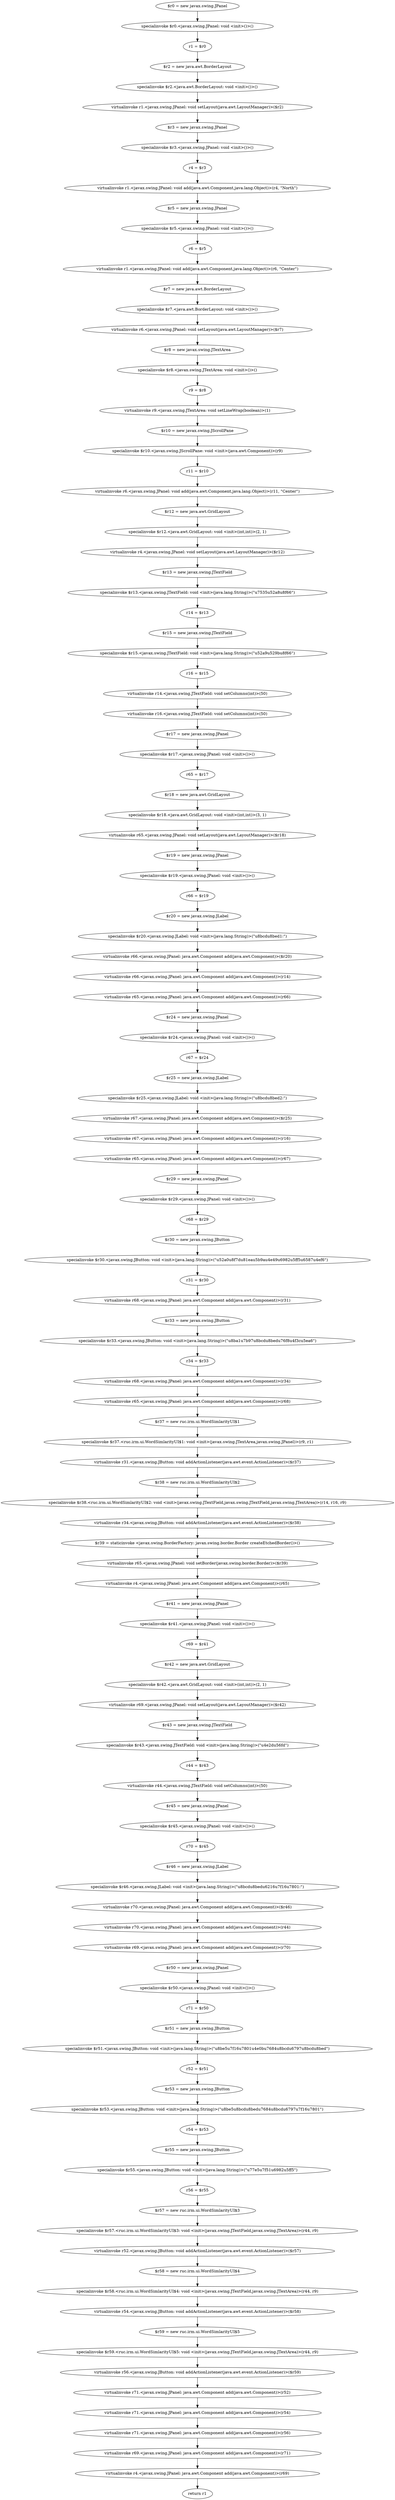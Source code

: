 digraph "unitGraph" {
    "$r0 = new javax.swing.JPanel"
    "specialinvoke $r0.<javax.swing.JPanel: void <init>()>()"
    "r1 = $r0"
    "$r2 = new java.awt.BorderLayout"
    "specialinvoke $r2.<java.awt.BorderLayout: void <init>()>()"
    "virtualinvoke r1.<javax.swing.JPanel: void setLayout(java.awt.LayoutManager)>($r2)"
    "$r3 = new javax.swing.JPanel"
    "specialinvoke $r3.<javax.swing.JPanel: void <init>()>()"
    "r4 = $r3"
    "virtualinvoke r1.<javax.swing.JPanel: void add(java.awt.Component,java.lang.Object)>(r4, \"North\")"
    "$r5 = new javax.swing.JPanel"
    "specialinvoke $r5.<javax.swing.JPanel: void <init>()>()"
    "r6 = $r5"
    "virtualinvoke r1.<javax.swing.JPanel: void add(java.awt.Component,java.lang.Object)>(r6, \"Center\")"
    "$r7 = new java.awt.BorderLayout"
    "specialinvoke $r7.<java.awt.BorderLayout: void <init>()>()"
    "virtualinvoke r6.<javax.swing.JPanel: void setLayout(java.awt.LayoutManager)>($r7)"
    "$r8 = new javax.swing.JTextArea"
    "specialinvoke $r8.<javax.swing.JTextArea: void <init>()>()"
    "r9 = $r8"
    "virtualinvoke r9.<javax.swing.JTextArea: void setLineWrap(boolean)>(1)"
    "$r10 = new javax.swing.JScrollPane"
    "specialinvoke $r10.<javax.swing.JScrollPane: void <init>(java.awt.Component)>(r9)"
    "r11 = $r10"
    "virtualinvoke r6.<javax.swing.JPanel: void add(java.awt.Component,java.lang.Object)>(r11, \"Center\")"
    "$r12 = new java.awt.GridLayout"
    "specialinvoke $r12.<java.awt.GridLayout: void <init>(int,int)>(2, 1)"
    "virtualinvoke r4.<javax.swing.JPanel: void setLayout(java.awt.LayoutManager)>($r12)"
    "$r13 = new javax.swing.JTextField"
    "specialinvoke $r13.<javax.swing.JTextField: void <init>(java.lang.String)>(\"\u7535\u52a8\u8f66\")"
    "r14 = $r13"
    "$r15 = new javax.swing.JTextField"
    "specialinvoke $r15.<javax.swing.JTextField: void <init>(java.lang.String)>(\"\u52a9\u529b\u8f66\")"
    "r16 = $r15"
    "virtualinvoke r14.<javax.swing.JTextField: void setColumns(int)>(50)"
    "virtualinvoke r16.<javax.swing.JTextField: void setColumns(int)>(50)"
    "$r17 = new javax.swing.JPanel"
    "specialinvoke $r17.<javax.swing.JPanel: void <init>()>()"
    "r65 = $r17"
    "$r18 = new java.awt.GridLayout"
    "specialinvoke $r18.<java.awt.GridLayout: void <init>(int,int)>(3, 1)"
    "virtualinvoke r65.<javax.swing.JPanel: void setLayout(java.awt.LayoutManager)>($r18)"
    "$r19 = new javax.swing.JPanel"
    "specialinvoke $r19.<javax.swing.JPanel: void <init>()>()"
    "r66 = $r19"
    "$r20 = new javax.swing.JLabel"
    "specialinvoke $r20.<javax.swing.JLabel: void <init>(java.lang.String)>(\"\u8bcd\u8bed1:\")"
    "virtualinvoke r66.<javax.swing.JPanel: java.awt.Component add(java.awt.Component)>($r20)"
    "virtualinvoke r66.<javax.swing.JPanel: java.awt.Component add(java.awt.Component)>(r14)"
    "virtualinvoke r65.<javax.swing.JPanel: java.awt.Component add(java.awt.Component)>(r66)"
    "$r24 = new javax.swing.JPanel"
    "specialinvoke $r24.<javax.swing.JPanel: void <init>()>()"
    "r67 = $r24"
    "$r25 = new javax.swing.JLabel"
    "specialinvoke $r25.<javax.swing.JLabel: void <init>(java.lang.String)>(\"\u8bcd\u8bed2:\")"
    "virtualinvoke r67.<javax.swing.JPanel: java.awt.Component add(java.awt.Component)>($r25)"
    "virtualinvoke r67.<javax.swing.JPanel: java.awt.Component add(java.awt.Component)>(r16)"
    "virtualinvoke r65.<javax.swing.JPanel: java.awt.Component add(java.awt.Component)>(r67)"
    "$r29 = new javax.swing.JPanel"
    "specialinvoke $r29.<javax.swing.JPanel: void <init>()>()"
    "r68 = $r29"
    "$r30 = new javax.swing.JButton"
    "specialinvoke $r30.<javax.swing.JButton: void <init>(java.lang.String)>(\"\u52a0\u8f7d\u81ea\u5b9a\u4e49\u6982\u5ff5\u6587\u4ef6\")"
    "r31 = $r30"
    "virtualinvoke r68.<javax.swing.JPanel: java.awt.Component add(java.awt.Component)>(r31)"
    "$r33 = new javax.swing.JButton"
    "specialinvoke $r33.<javax.swing.JButton: void <init>(java.lang.String)>(\"\u8ba1\u7b97\u8bcd\u8bed\u76f8\u4f3c\u5ea6\")"
    "r34 = $r33"
    "virtualinvoke r68.<javax.swing.JPanel: java.awt.Component add(java.awt.Component)>(r34)"
    "virtualinvoke r65.<javax.swing.JPanel: java.awt.Component add(java.awt.Component)>(r68)"
    "$r37 = new ruc.irm.ui.WordSimlarityUI$1"
    "specialinvoke $r37.<ruc.irm.ui.WordSimlarityUI$1: void <init>(javax.swing.JTextArea,javax.swing.JPanel)>(r9, r1)"
    "virtualinvoke r31.<javax.swing.JButton: void addActionListener(java.awt.event.ActionListener)>($r37)"
    "$r38 = new ruc.irm.ui.WordSimlarityUI$2"
    "specialinvoke $r38.<ruc.irm.ui.WordSimlarityUI$2: void <init>(javax.swing.JTextField,javax.swing.JTextField,javax.swing.JTextArea)>(r14, r16, r9)"
    "virtualinvoke r34.<javax.swing.JButton: void addActionListener(java.awt.event.ActionListener)>($r38)"
    "$r39 = staticinvoke <javax.swing.BorderFactory: javax.swing.border.Border createEtchedBorder()>()"
    "virtualinvoke r65.<javax.swing.JPanel: void setBorder(javax.swing.border.Border)>($r39)"
    "virtualinvoke r4.<javax.swing.JPanel: java.awt.Component add(java.awt.Component)>(r65)"
    "$r41 = new javax.swing.JPanel"
    "specialinvoke $r41.<javax.swing.JPanel: void <init>()>()"
    "r69 = $r41"
    "$r42 = new java.awt.GridLayout"
    "specialinvoke $r42.<java.awt.GridLayout: void <init>(int,int)>(2, 1)"
    "virtualinvoke r69.<javax.swing.JPanel: void setLayout(java.awt.LayoutManager)>($r42)"
    "$r43 = new javax.swing.JTextField"
    "specialinvoke $r43.<javax.swing.JTextField: void <init>(java.lang.String)>(\"\u4e2d\u56fd\")"
    "r44 = $r43"
    "virtualinvoke r44.<javax.swing.JTextField: void setColumns(int)>(50)"
    "$r45 = new javax.swing.JPanel"
    "specialinvoke $r45.<javax.swing.JPanel: void <init>()>()"
    "r70 = $r45"
    "$r46 = new javax.swing.JLabel"
    "specialinvoke $r46.<javax.swing.JLabel: void <init>(java.lang.String)>(\"\u8bcd\u8bed\u6216\u7f16\u7801:\")"
    "virtualinvoke r70.<javax.swing.JPanel: java.awt.Component add(java.awt.Component)>($r46)"
    "virtualinvoke r70.<javax.swing.JPanel: java.awt.Component add(java.awt.Component)>(r44)"
    "virtualinvoke r69.<javax.swing.JPanel: java.awt.Component add(java.awt.Component)>(r70)"
    "$r50 = new javax.swing.JPanel"
    "specialinvoke $r50.<javax.swing.JPanel: void <init>()>()"
    "r71 = $r50"
    "$r51 = new javax.swing.JButton"
    "specialinvoke $r51.<javax.swing.JButton: void <init>(java.lang.String)>(\"\u8be5\u7f16\u7801\u4e0b\u7684\u8bcd\u6797\u8bcd\u8bed\")"
    "r52 = $r51"
    "$r53 = new javax.swing.JButton"
    "specialinvoke $r53.<javax.swing.JButton: void <init>(java.lang.String)>(\"\u8be5\u8bcd\u8bed\u7684\u8bcd\u6797\u7f16\u7801\")"
    "r54 = $r53"
    "$r55 = new javax.swing.JButton"
    "specialinvoke $r55.<javax.swing.JButton: void <init>(java.lang.String)>(\"\u77e5\u7f51\u6982\u5ff5\")"
    "r56 = $r55"
    "$r57 = new ruc.irm.ui.WordSimlarityUI$3"
    "specialinvoke $r57.<ruc.irm.ui.WordSimlarityUI$3: void <init>(javax.swing.JTextField,javax.swing.JTextArea)>(r44, r9)"
    "virtualinvoke r52.<javax.swing.JButton: void addActionListener(java.awt.event.ActionListener)>($r57)"
    "$r58 = new ruc.irm.ui.WordSimlarityUI$4"
    "specialinvoke $r58.<ruc.irm.ui.WordSimlarityUI$4: void <init>(javax.swing.JTextField,javax.swing.JTextArea)>(r44, r9)"
    "virtualinvoke r54.<javax.swing.JButton: void addActionListener(java.awt.event.ActionListener)>($r58)"
    "$r59 = new ruc.irm.ui.WordSimlarityUI$5"
    "specialinvoke $r59.<ruc.irm.ui.WordSimlarityUI$5: void <init>(javax.swing.JTextField,javax.swing.JTextArea)>(r44, r9)"
    "virtualinvoke r56.<javax.swing.JButton: void addActionListener(java.awt.event.ActionListener)>($r59)"
    "virtualinvoke r71.<javax.swing.JPanel: java.awt.Component add(java.awt.Component)>(r52)"
    "virtualinvoke r71.<javax.swing.JPanel: java.awt.Component add(java.awt.Component)>(r54)"
    "virtualinvoke r71.<javax.swing.JPanel: java.awt.Component add(java.awt.Component)>(r56)"
    "virtualinvoke r69.<javax.swing.JPanel: java.awt.Component add(java.awt.Component)>(r71)"
    "virtualinvoke r4.<javax.swing.JPanel: java.awt.Component add(java.awt.Component)>(r69)"
    "return r1"
    "$r0 = new javax.swing.JPanel"->"specialinvoke $r0.<javax.swing.JPanel: void <init>()>()";
    "specialinvoke $r0.<javax.swing.JPanel: void <init>()>()"->"r1 = $r0";
    "r1 = $r0"->"$r2 = new java.awt.BorderLayout";
    "$r2 = new java.awt.BorderLayout"->"specialinvoke $r2.<java.awt.BorderLayout: void <init>()>()";
    "specialinvoke $r2.<java.awt.BorderLayout: void <init>()>()"->"virtualinvoke r1.<javax.swing.JPanel: void setLayout(java.awt.LayoutManager)>($r2)";
    "virtualinvoke r1.<javax.swing.JPanel: void setLayout(java.awt.LayoutManager)>($r2)"->"$r3 = new javax.swing.JPanel";
    "$r3 = new javax.swing.JPanel"->"specialinvoke $r3.<javax.swing.JPanel: void <init>()>()";
    "specialinvoke $r3.<javax.swing.JPanel: void <init>()>()"->"r4 = $r3";
    "r4 = $r3"->"virtualinvoke r1.<javax.swing.JPanel: void add(java.awt.Component,java.lang.Object)>(r4, \"North\")";
    "virtualinvoke r1.<javax.swing.JPanel: void add(java.awt.Component,java.lang.Object)>(r4, \"North\")"->"$r5 = new javax.swing.JPanel";
    "$r5 = new javax.swing.JPanel"->"specialinvoke $r5.<javax.swing.JPanel: void <init>()>()";
    "specialinvoke $r5.<javax.swing.JPanel: void <init>()>()"->"r6 = $r5";
    "r6 = $r5"->"virtualinvoke r1.<javax.swing.JPanel: void add(java.awt.Component,java.lang.Object)>(r6, \"Center\")";
    "virtualinvoke r1.<javax.swing.JPanel: void add(java.awt.Component,java.lang.Object)>(r6, \"Center\")"->"$r7 = new java.awt.BorderLayout";
    "$r7 = new java.awt.BorderLayout"->"specialinvoke $r7.<java.awt.BorderLayout: void <init>()>()";
    "specialinvoke $r7.<java.awt.BorderLayout: void <init>()>()"->"virtualinvoke r6.<javax.swing.JPanel: void setLayout(java.awt.LayoutManager)>($r7)";
    "virtualinvoke r6.<javax.swing.JPanel: void setLayout(java.awt.LayoutManager)>($r7)"->"$r8 = new javax.swing.JTextArea";
    "$r8 = new javax.swing.JTextArea"->"specialinvoke $r8.<javax.swing.JTextArea: void <init>()>()";
    "specialinvoke $r8.<javax.swing.JTextArea: void <init>()>()"->"r9 = $r8";
    "r9 = $r8"->"virtualinvoke r9.<javax.swing.JTextArea: void setLineWrap(boolean)>(1)";
    "virtualinvoke r9.<javax.swing.JTextArea: void setLineWrap(boolean)>(1)"->"$r10 = new javax.swing.JScrollPane";
    "$r10 = new javax.swing.JScrollPane"->"specialinvoke $r10.<javax.swing.JScrollPane: void <init>(java.awt.Component)>(r9)";
    "specialinvoke $r10.<javax.swing.JScrollPane: void <init>(java.awt.Component)>(r9)"->"r11 = $r10";
    "r11 = $r10"->"virtualinvoke r6.<javax.swing.JPanel: void add(java.awt.Component,java.lang.Object)>(r11, \"Center\")";
    "virtualinvoke r6.<javax.swing.JPanel: void add(java.awt.Component,java.lang.Object)>(r11, \"Center\")"->"$r12 = new java.awt.GridLayout";
    "$r12 = new java.awt.GridLayout"->"specialinvoke $r12.<java.awt.GridLayout: void <init>(int,int)>(2, 1)";
    "specialinvoke $r12.<java.awt.GridLayout: void <init>(int,int)>(2, 1)"->"virtualinvoke r4.<javax.swing.JPanel: void setLayout(java.awt.LayoutManager)>($r12)";
    "virtualinvoke r4.<javax.swing.JPanel: void setLayout(java.awt.LayoutManager)>($r12)"->"$r13 = new javax.swing.JTextField";
    "$r13 = new javax.swing.JTextField"->"specialinvoke $r13.<javax.swing.JTextField: void <init>(java.lang.String)>(\"\u7535\u52a8\u8f66\")";
    "specialinvoke $r13.<javax.swing.JTextField: void <init>(java.lang.String)>(\"\u7535\u52a8\u8f66\")"->"r14 = $r13";
    "r14 = $r13"->"$r15 = new javax.swing.JTextField";
    "$r15 = new javax.swing.JTextField"->"specialinvoke $r15.<javax.swing.JTextField: void <init>(java.lang.String)>(\"\u52a9\u529b\u8f66\")";
    "specialinvoke $r15.<javax.swing.JTextField: void <init>(java.lang.String)>(\"\u52a9\u529b\u8f66\")"->"r16 = $r15";
    "r16 = $r15"->"virtualinvoke r14.<javax.swing.JTextField: void setColumns(int)>(50)";
    "virtualinvoke r14.<javax.swing.JTextField: void setColumns(int)>(50)"->"virtualinvoke r16.<javax.swing.JTextField: void setColumns(int)>(50)";
    "virtualinvoke r16.<javax.swing.JTextField: void setColumns(int)>(50)"->"$r17 = new javax.swing.JPanel";
    "$r17 = new javax.swing.JPanel"->"specialinvoke $r17.<javax.swing.JPanel: void <init>()>()";
    "specialinvoke $r17.<javax.swing.JPanel: void <init>()>()"->"r65 = $r17";
    "r65 = $r17"->"$r18 = new java.awt.GridLayout";
    "$r18 = new java.awt.GridLayout"->"specialinvoke $r18.<java.awt.GridLayout: void <init>(int,int)>(3, 1)";
    "specialinvoke $r18.<java.awt.GridLayout: void <init>(int,int)>(3, 1)"->"virtualinvoke r65.<javax.swing.JPanel: void setLayout(java.awt.LayoutManager)>($r18)";
    "virtualinvoke r65.<javax.swing.JPanel: void setLayout(java.awt.LayoutManager)>($r18)"->"$r19 = new javax.swing.JPanel";
    "$r19 = new javax.swing.JPanel"->"specialinvoke $r19.<javax.swing.JPanel: void <init>()>()";
    "specialinvoke $r19.<javax.swing.JPanel: void <init>()>()"->"r66 = $r19";
    "r66 = $r19"->"$r20 = new javax.swing.JLabel";
    "$r20 = new javax.swing.JLabel"->"specialinvoke $r20.<javax.swing.JLabel: void <init>(java.lang.String)>(\"\u8bcd\u8bed1:\")";
    "specialinvoke $r20.<javax.swing.JLabel: void <init>(java.lang.String)>(\"\u8bcd\u8bed1:\")"->"virtualinvoke r66.<javax.swing.JPanel: java.awt.Component add(java.awt.Component)>($r20)";
    "virtualinvoke r66.<javax.swing.JPanel: java.awt.Component add(java.awt.Component)>($r20)"->"virtualinvoke r66.<javax.swing.JPanel: java.awt.Component add(java.awt.Component)>(r14)";
    "virtualinvoke r66.<javax.swing.JPanel: java.awt.Component add(java.awt.Component)>(r14)"->"virtualinvoke r65.<javax.swing.JPanel: java.awt.Component add(java.awt.Component)>(r66)";
    "virtualinvoke r65.<javax.swing.JPanel: java.awt.Component add(java.awt.Component)>(r66)"->"$r24 = new javax.swing.JPanel";
    "$r24 = new javax.swing.JPanel"->"specialinvoke $r24.<javax.swing.JPanel: void <init>()>()";
    "specialinvoke $r24.<javax.swing.JPanel: void <init>()>()"->"r67 = $r24";
    "r67 = $r24"->"$r25 = new javax.swing.JLabel";
    "$r25 = new javax.swing.JLabel"->"specialinvoke $r25.<javax.swing.JLabel: void <init>(java.lang.String)>(\"\u8bcd\u8bed2:\")";
    "specialinvoke $r25.<javax.swing.JLabel: void <init>(java.lang.String)>(\"\u8bcd\u8bed2:\")"->"virtualinvoke r67.<javax.swing.JPanel: java.awt.Component add(java.awt.Component)>($r25)";
    "virtualinvoke r67.<javax.swing.JPanel: java.awt.Component add(java.awt.Component)>($r25)"->"virtualinvoke r67.<javax.swing.JPanel: java.awt.Component add(java.awt.Component)>(r16)";
    "virtualinvoke r67.<javax.swing.JPanel: java.awt.Component add(java.awt.Component)>(r16)"->"virtualinvoke r65.<javax.swing.JPanel: java.awt.Component add(java.awt.Component)>(r67)";
    "virtualinvoke r65.<javax.swing.JPanel: java.awt.Component add(java.awt.Component)>(r67)"->"$r29 = new javax.swing.JPanel";
    "$r29 = new javax.swing.JPanel"->"specialinvoke $r29.<javax.swing.JPanel: void <init>()>()";
    "specialinvoke $r29.<javax.swing.JPanel: void <init>()>()"->"r68 = $r29";
    "r68 = $r29"->"$r30 = new javax.swing.JButton";
    "$r30 = new javax.swing.JButton"->"specialinvoke $r30.<javax.swing.JButton: void <init>(java.lang.String)>(\"\u52a0\u8f7d\u81ea\u5b9a\u4e49\u6982\u5ff5\u6587\u4ef6\")";
    "specialinvoke $r30.<javax.swing.JButton: void <init>(java.lang.String)>(\"\u52a0\u8f7d\u81ea\u5b9a\u4e49\u6982\u5ff5\u6587\u4ef6\")"->"r31 = $r30";
    "r31 = $r30"->"virtualinvoke r68.<javax.swing.JPanel: java.awt.Component add(java.awt.Component)>(r31)";
    "virtualinvoke r68.<javax.swing.JPanel: java.awt.Component add(java.awt.Component)>(r31)"->"$r33 = new javax.swing.JButton";
    "$r33 = new javax.swing.JButton"->"specialinvoke $r33.<javax.swing.JButton: void <init>(java.lang.String)>(\"\u8ba1\u7b97\u8bcd\u8bed\u76f8\u4f3c\u5ea6\")";
    "specialinvoke $r33.<javax.swing.JButton: void <init>(java.lang.String)>(\"\u8ba1\u7b97\u8bcd\u8bed\u76f8\u4f3c\u5ea6\")"->"r34 = $r33";
    "r34 = $r33"->"virtualinvoke r68.<javax.swing.JPanel: java.awt.Component add(java.awt.Component)>(r34)";
    "virtualinvoke r68.<javax.swing.JPanel: java.awt.Component add(java.awt.Component)>(r34)"->"virtualinvoke r65.<javax.swing.JPanel: java.awt.Component add(java.awt.Component)>(r68)";
    "virtualinvoke r65.<javax.swing.JPanel: java.awt.Component add(java.awt.Component)>(r68)"->"$r37 = new ruc.irm.ui.WordSimlarityUI$1";
    "$r37 = new ruc.irm.ui.WordSimlarityUI$1"->"specialinvoke $r37.<ruc.irm.ui.WordSimlarityUI$1: void <init>(javax.swing.JTextArea,javax.swing.JPanel)>(r9, r1)";
    "specialinvoke $r37.<ruc.irm.ui.WordSimlarityUI$1: void <init>(javax.swing.JTextArea,javax.swing.JPanel)>(r9, r1)"->"virtualinvoke r31.<javax.swing.JButton: void addActionListener(java.awt.event.ActionListener)>($r37)";
    "virtualinvoke r31.<javax.swing.JButton: void addActionListener(java.awt.event.ActionListener)>($r37)"->"$r38 = new ruc.irm.ui.WordSimlarityUI$2";
    "$r38 = new ruc.irm.ui.WordSimlarityUI$2"->"specialinvoke $r38.<ruc.irm.ui.WordSimlarityUI$2: void <init>(javax.swing.JTextField,javax.swing.JTextField,javax.swing.JTextArea)>(r14, r16, r9)";
    "specialinvoke $r38.<ruc.irm.ui.WordSimlarityUI$2: void <init>(javax.swing.JTextField,javax.swing.JTextField,javax.swing.JTextArea)>(r14, r16, r9)"->"virtualinvoke r34.<javax.swing.JButton: void addActionListener(java.awt.event.ActionListener)>($r38)";
    "virtualinvoke r34.<javax.swing.JButton: void addActionListener(java.awt.event.ActionListener)>($r38)"->"$r39 = staticinvoke <javax.swing.BorderFactory: javax.swing.border.Border createEtchedBorder()>()";
    "$r39 = staticinvoke <javax.swing.BorderFactory: javax.swing.border.Border createEtchedBorder()>()"->"virtualinvoke r65.<javax.swing.JPanel: void setBorder(javax.swing.border.Border)>($r39)";
    "virtualinvoke r65.<javax.swing.JPanel: void setBorder(javax.swing.border.Border)>($r39)"->"virtualinvoke r4.<javax.swing.JPanel: java.awt.Component add(java.awt.Component)>(r65)";
    "virtualinvoke r4.<javax.swing.JPanel: java.awt.Component add(java.awt.Component)>(r65)"->"$r41 = new javax.swing.JPanel";
    "$r41 = new javax.swing.JPanel"->"specialinvoke $r41.<javax.swing.JPanel: void <init>()>()";
    "specialinvoke $r41.<javax.swing.JPanel: void <init>()>()"->"r69 = $r41";
    "r69 = $r41"->"$r42 = new java.awt.GridLayout";
    "$r42 = new java.awt.GridLayout"->"specialinvoke $r42.<java.awt.GridLayout: void <init>(int,int)>(2, 1)";
    "specialinvoke $r42.<java.awt.GridLayout: void <init>(int,int)>(2, 1)"->"virtualinvoke r69.<javax.swing.JPanel: void setLayout(java.awt.LayoutManager)>($r42)";
    "virtualinvoke r69.<javax.swing.JPanel: void setLayout(java.awt.LayoutManager)>($r42)"->"$r43 = new javax.swing.JTextField";
    "$r43 = new javax.swing.JTextField"->"specialinvoke $r43.<javax.swing.JTextField: void <init>(java.lang.String)>(\"\u4e2d\u56fd\")";
    "specialinvoke $r43.<javax.swing.JTextField: void <init>(java.lang.String)>(\"\u4e2d\u56fd\")"->"r44 = $r43";
    "r44 = $r43"->"virtualinvoke r44.<javax.swing.JTextField: void setColumns(int)>(50)";
    "virtualinvoke r44.<javax.swing.JTextField: void setColumns(int)>(50)"->"$r45 = new javax.swing.JPanel";
    "$r45 = new javax.swing.JPanel"->"specialinvoke $r45.<javax.swing.JPanel: void <init>()>()";
    "specialinvoke $r45.<javax.swing.JPanel: void <init>()>()"->"r70 = $r45";
    "r70 = $r45"->"$r46 = new javax.swing.JLabel";
    "$r46 = new javax.swing.JLabel"->"specialinvoke $r46.<javax.swing.JLabel: void <init>(java.lang.String)>(\"\u8bcd\u8bed\u6216\u7f16\u7801:\")";
    "specialinvoke $r46.<javax.swing.JLabel: void <init>(java.lang.String)>(\"\u8bcd\u8bed\u6216\u7f16\u7801:\")"->"virtualinvoke r70.<javax.swing.JPanel: java.awt.Component add(java.awt.Component)>($r46)";
    "virtualinvoke r70.<javax.swing.JPanel: java.awt.Component add(java.awt.Component)>($r46)"->"virtualinvoke r70.<javax.swing.JPanel: java.awt.Component add(java.awt.Component)>(r44)";
    "virtualinvoke r70.<javax.swing.JPanel: java.awt.Component add(java.awt.Component)>(r44)"->"virtualinvoke r69.<javax.swing.JPanel: java.awt.Component add(java.awt.Component)>(r70)";
    "virtualinvoke r69.<javax.swing.JPanel: java.awt.Component add(java.awt.Component)>(r70)"->"$r50 = new javax.swing.JPanel";
    "$r50 = new javax.swing.JPanel"->"specialinvoke $r50.<javax.swing.JPanel: void <init>()>()";
    "specialinvoke $r50.<javax.swing.JPanel: void <init>()>()"->"r71 = $r50";
    "r71 = $r50"->"$r51 = new javax.swing.JButton";
    "$r51 = new javax.swing.JButton"->"specialinvoke $r51.<javax.swing.JButton: void <init>(java.lang.String)>(\"\u8be5\u7f16\u7801\u4e0b\u7684\u8bcd\u6797\u8bcd\u8bed\")";
    "specialinvoke $r51.<javax.swing.JButton: void <init>(java.lang.String)>(\"\u8be5\u7f16\u7801\u4e0b\u7684\u8bcd\u6797\u8bcd\u8bed\")"->"r52 = $r51";
    "r52 = $r51"->"$r53 = new javax.swing.JButton";
    "$r53 = new javax.swing.JButton"->"specialinvoke $r53.<javax.swing.JButton: void <init>(java.lang.String)>(\"\u8be5\u8bcd\u8bed\u7684\u8bcd\u6797\u7f16\u7801\")";
    "specialinvoke $r53.<javax.swing.JButton: void <init>(java.lang.String)>(\"\u8be5\u8bcd\u8bed\u7684\u8bcd\u6797\u7f16\u7801\")"->"r54 = $r53";
    "r54 = $r53"->"$r55 = new javax.swing.JButton";
    "$r55 = new javax.swing.JButton"->"specialinvoke $r55.<javax.swing.JButton: void <init>(java.lang.String)>(\"\u77e5\u7f51\u6982\u5ff5\")";
    "specialinvoke $r55.<javax.swing.JButton: void <init>(java.lang.String)>(\"\u77e5\u7f51\u6982\u5ff5\")"->"r56 = $r55";
    "r56 = $r55"->"$r57 = new ruc.irm.ui.WordSimlarityUI$3";
    "$r57 = new ruc.irm.ui.WordSimlarityUI$3"->"specialinvoke $r57.<ruc.irm.ui.WordSimlarityUI$3: void <init>(javax.swing.JTextField,javax.swing.JTextArea)>(r44, r9)";
    "specialinvoke $r57.<ruc.irm.ui.WordSimlarityUI$3: void <init>(javax.swing.JTextField,javax.swing.JTextArea)>(r44, r9)"->"virtualinvoke r52.<javax.swing.JButton: void addActionListener(java.awt.event.ActionListener)>($r57)";
    "virtualinvoke r52.<javax.swing.JButton: void addActionListener(java.awt.event.ActionListener)>($r57)"->"$r58 = new ruc.irm.ui.WordSimlarityUI$4";
    "$r58 = new ruc.irm.ui.WordSimlarityUI$4"->"specialinvoke $r58.<ruc.irm.ui.WordSimlarityUI$4: void <init>(javax.swing.JTextField,javax.swing.JTextArea)>(r44, r9)";
    "specialinvoke $r58.<ruc.irm.ui.WordSimlarityUI$4: void <init>(javax.swing.JTextField,javax.swing.JTextArea)>(r44, r9)"->"virtualinvoke r54.<javax.swing.JButton: void addActionListener(java.awt.event.ActionListener)>($r58)";
    "virtualinvoke r54.<javax.swing.JButton: void addActionListener(java.awt.event.ActionListener)>($r58)"->"$r59 = new ruc.irm.ui.WordSimlarityUI$5";
    "$r59 = new ruc.irm.ui.WordSimlarityUI$5"->"specialinvoke $r59.<ruc.irm.ui.WordSimlarityUI$5: void <init>(javax.swing.JTextField,javax.swing.JTextArea)>(r44, r9)";
    "specialinvoke $r59.<ruc.irm.ui.WordSimlarityUI$5: void <init>(javax.swing.JTextField,javax.swing.JTextArea)>(r44, r9)"->"virtualinvoke r56.<javax.swing.JButton: void addActionListener(java.awt.event.ActionListener)>($r59)";
    "virtualinvoke r56.<javax.swing.JButton: void addActionListener(java.awt.event.ActionListener)>($r59)"->"virtualinvoke r71.<javax.swing.JPanel: java.awt.Component add(java.awt.Component)>(r52)";
    "virtualinvoke r71.<javax.swing.JPanel: java.awt.Component add(java.awt.Component)>(r52)"->"virtualinvoke r71.<javax.swing.JPanel: java.awt.Component add(java.awt.Component)>(r54)";
    "virtualinvoke r71.<javax.swing.JPanel: java.awt.Component add(java.awt.Component)>(r54)"->"virtualinvoke r71.<javax.swing.JPanel: java.awt.Component add(java.awt.Component)>(r56)";
    "virtualinvoke r71.<javax.swing.JPanel: java.awt.Component add(java.awt.Component)>(r56)"->"virtualinvoke r69.<javax.swing.JPanel: java.awt.Component add(java.awt.Component)>(r71)";
    "virtualinvoke r69.<javax.swing.JPanel: java.awt.Component add(java.awt.Component)>(r71)"->"virtualinvoke r4.<javax.swing.JPanel: java.awt.Component add(java.awt.Component)>(r69)";
    "virtualinvoke r4.<javax.swing.JPanel: java.awt.Component add(java.awt.Component)>(r69)"->"return r1";
}
